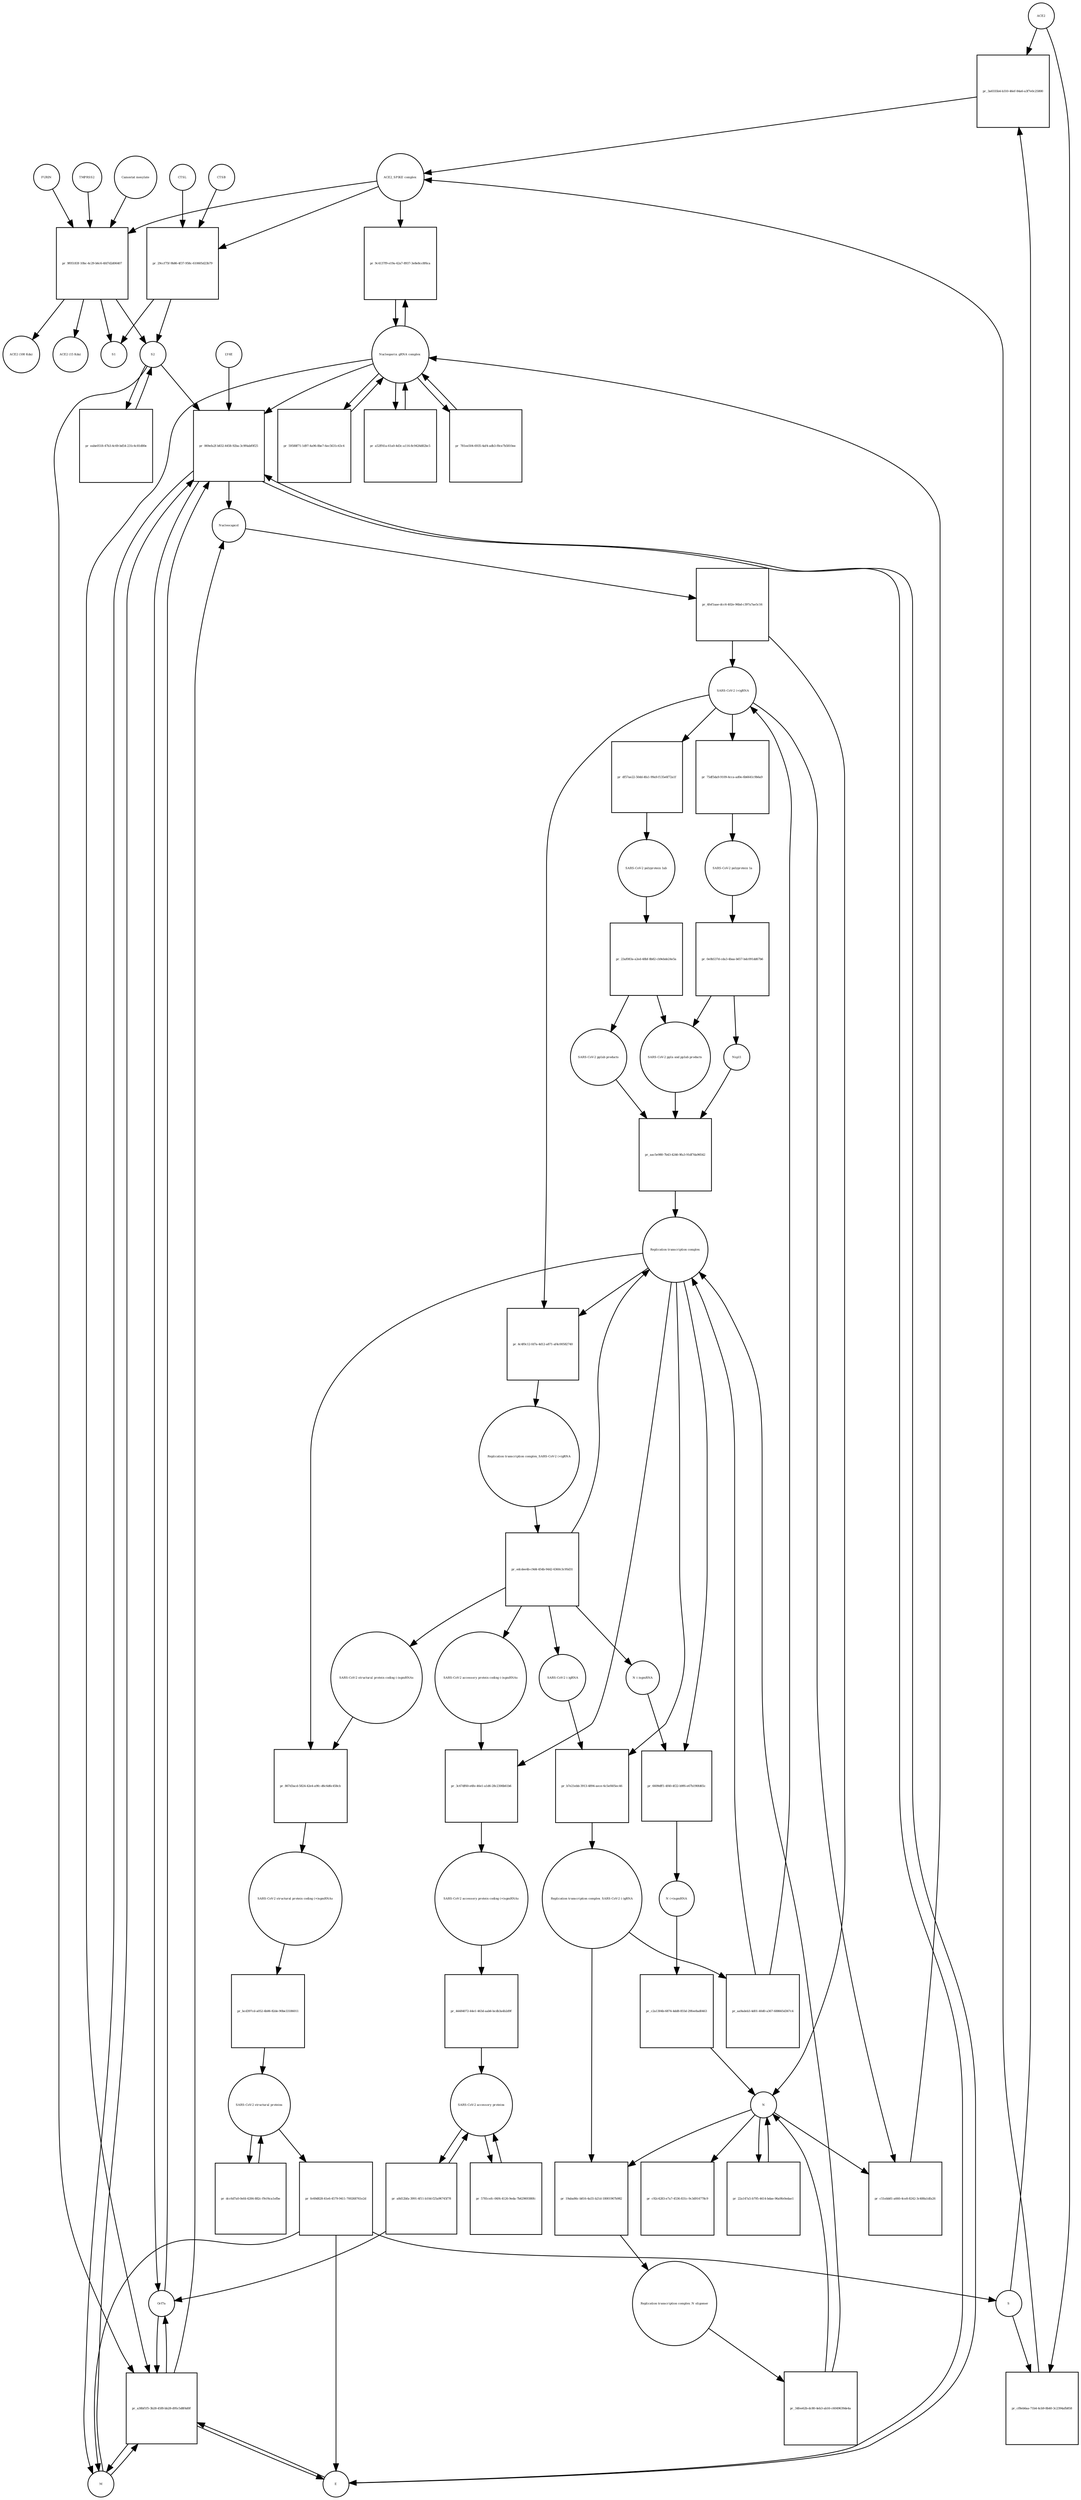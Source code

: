 strict digraph  {
ACE2 [annotation="", bipartite=0, cls=macromolecule, fontsize=4, label=ACE2, shape=circle];
"pr_3a6555b4-b310-46ef-84a6-a3f7e0c25800" [annotation="", bipartite=1, cls=process, fontsize=4, label="pr_3a6555b4-b310-46ef-84a6-a3f7e0c25800", shape=square];
"ACE2_SPIKE complex" [annotation="", bipartite=0, cls=complex, fontsize=4, label="ACE2_SPIKE complex", shape=circle];
S [annotation="", bipartite=0, cls="macromolecule multimer", fontsize=4, label=S, shape=circle];
"Nucleoporin_gRNA complex " [annotation="", bipartite=0, cls=complex, fontsize=4, label="Nucleoporin_gRNA complex ", shape=circle];
"pr_9c4137f9-e19a-42a7-8937-3e8e8cc8f6ca" [annotation="", bipartite=1, cls=process, fontsize=4, label="pr_9c4137f9-e19a-42a7-8937-3e8e8cc8f6ca", shape=square];
"pr_29ccf75f-9b86-4f37-958c-610605d23b79" [annotation="", bipartite=1, cls=process, fontsize=4, label="pr_29ccf75f-9b86-4f37-958c-610605d23b79", shape=square];
S2 [annotation="", bipartite=0, cls=macromolecule, fontsize=4, label=S2, shape=circle];
CTSB [annotation="", bipartite=0, cls=macromolecule, fontsize=4, label=CTSB, shape=circle];
CTSL [annotation="", bipartite=0, cls=macromolecule, fontsize=4, label=CTSL, shape=circle];
S1 [annotation="", bipartite=0, cls=macromolecule, fontsize=4, label=S1, shape=circle];
"pr_cf8eb6aa-71b4-4cb9-8b40-3c2394afb858" [annotation="", bipartite=1, cls=process, fontsize=4, label="pr_cf8eb6aa-71b4-4cb9-8b40-3c2394afb858", shape=square];
"pr_069efa2f-b832-4458-92ba-3c9f4abf0f25" [annotation="", bipartite=1, cls=process, fontsize=4, label="pr_069efa2f-b832-4458-92ba-3c9f4abf0f25", shape=square];
Nucleocapsid [annotation="", bipartite=0, cls=complex, fontsize=4, label=Nucleocapsid, shape=circle];
LY6E [annotation="", bipartite=0, cls=macromolecule, fontsize=4, label=LY6E, shape=circle];
Orf7a [annotation="", bipartite=0, cls=macromolecule, fontsize=4, label=Orf7a, shape=circle];
E [annotation="", bipartite=0, cls=macromolecule, fontsize=4, label=E, shape=circle];
M [annotation="", bipartite=0, cls=macromolecule, fontsize=4, label=M, shape=circle];
"pr_a38bf1f5-3b28-45f8-bb28-d95c5d8f4d0f" [annotation="", bipartite=1, cls=process, fontsize=4, label="pr_a38bf1f5-3b28-45f8-bb28-d95c5d8f4d0f", shape=square];
"pr_4fef1aae-dcc6-402e-96bd-c397a7ae5c16" [annotation="", bipartite=1, cls=process, fontsize=4, label="pr_4fef1aae-dcc6-402e-96bd-c397a7ae5c16", shape=square];
" SARS-CoV-2 (+)gRNA" [annotation="", bipartite=0, cls="nucleic acid feature", fontsize=4, label=" SARS-CoV-2 (+)gRNA", shape=circle];
N [annotation="", bipartite=0, cls="macromolecule multimer", fontsize=4, label=N, shape=circle];
"SARS-CoV-2 polyprotein 1ab" [annotation="", bipartite=0, cls=macromolecule, fontsize=4, label="SARS-CoV-2 polyprotein 1ab", shape=circle];
"pr_23af083a-a2ed-48bf-8b82-cb9ebde24e5a" [annotation="", bipartite=1, cls=process, fontsize=4, label="pr_23af083a-a2ed-48bf-8b82-cb9ebde24e5a", shape=square];
"SARS-CoV-2 pp1a and pp1ab products" [annotation="", bipartite=0, cls=complex, fontsize=4, label="SARS-CoV-2 pp1a and pp1ab products", shape=circle];
"SARS-CoV-2 pp1ab products" [annotation="", bipartite=0, cls=complex, fontsize=4, label="SARS-CoV-2 pp1ab products", shape=circle];
"SARS-CoV-2 polyprotein 1a" [annotation="", bipartite=0, cls=macromolecule, fontsize=4, label="SARS-CoV-2 polyprotein 1a", shape=circle];
"pr_0e0b537d-cda3-4baa-b657-bdc091dd67b6" [annotation="", bipartite=1, cls=process, fontsize=4, label="pr_0e0b537d-cda3-4baa-b657-bdc091dd67b6", shape=square];
Nsp11 [annotation="", bipartite=0, cls=macromolecule, fontsize=4, label=Nsp11, shape=circle];
"pr_59588f71-1d97-4a96-8be7-6ec5631c43c4" [annotation="", bipartite=1, cls=process, fontsize=4, label="pr_59588f71-1d97-4a96-8be7-6ec5631c43c4", shape=square];
"pr_a52ff41a-61a0-4d3c-a116-8c9426d82bc5" [annotation="", bipartite=1, cls=process, fontsize=4, label="pr_a52ff41a-61a0-4d3c-a116-8c9426d82bc5", shape=square];
"SARS-CoV-2 structural proteins" [annotation="", bipartite=0, cls=complex, fontsize=4, label="SARS-CoV-2 structural proteins", shape=circle];
"pr_fe49d828-41e6-4579-9411-700268761e2d" [annotation="", bipartite=1, cls=process, fontsize=4, label="pr_fe49d828-41e6-4579-9411-700268761e2d", shape=square];
"Replication transcription complex_SARS-CoV-2 (-)gRNA" [annotation="", bipartite=0, cls=complex, fontsize=4, label="Replication transcription complex_SARS-CoV-2 (-)gRNA", shape=circle];
"pr_19aba86c-b816-4a55-b21d-18001967b982" [annotation="", bipartite=1, cls=process, fontsize=4, label="pr_19aba86c-b816-4a55-b21d-18001967b982", shape=square];
"Replication transcription complex_N oligomer" [annotation="", bipartite=0, cls=complex, fontsize=4, label="Replication transcription complex_N oligomer", shape=circle];
"pr_c92c4283-e7a7-4536-831c-9c3d914778c9" [annotation="", bipartite=1, cls=process, fontsize=4, label="pr_c92c4283-e7a7-4536-831c-9c3d914778c9", shape=square];
"SARS-CoV-2 accessory proteins" [annotation="", bipartite=0, cls=complex, fontsize=4, label="SARS-CoV-2 accessory proteins", shape=circle];
"pr_5781cefc-06f4-4126-9eda-7b62969380fc" [annotation="", bipartite=1, cls=process, fontsize=4, label="pr_5781cefc-06f4-4126-9eda-7b62969380fc", shape=square];
"pr_dcc6d7a0-0efd-4284-882c-f9cf4ca1efbe" [annotation="", bipartite=1, cls=process, fontsize=4, label="pr_dcc6d7a0-0efd-4284-882c-f9cf4ca1efbe", shape=square];
"pr_34fee62b-dc80-4eb3-ab16-c6049639de4a" [annotation="", bipartite=1, cls=process, fontsize=4, label="pr_34fee62b-dc80-4eb3-ab16-c6049639de4a", shape=square];
"Replication transcription complex" [annotation="", bipartite=0, cls=complex, fontsize=4, label="Replication transcription complex", shape=circle];
"pr_22a147a5-b795-4414-bdae-96a9fe0edae1" [annotation="", bipartite=1, cls=process, fontsize=4, label="pr_22a147a5-b795-4414-bdae-96a9fe0edae1", shape=square];
"pr_aac5e980-7b43-4246-9fa3-91df7da96542" [annotation="", bipartite=1, cls=process, fontsize=4, label="pr_aac5e980-7b43-4246-9fa3-91df7da96542", shape=square];
"SARS-CoV-2 accessory protein coding (-)sgmRNAs" [annotation="", bipartite=0, cls=complex, fontsize=4, label="SARS-CoV-2 accessory protein coding (-)sgmRNAs", shape=circle];
"pr_3c67df60-e6fe-46e1-a1d6-28c2306b61b6" [annotation="", bipartite=1, cls=process, fontsize=4, label="pr_3c67df60-e6fe-46e1-a1d6-28c2306b61b6", shape=square];
"SARS-CoV-2 accessory protein coding (+)sgmRNAs" [annotation="", bipartite=0, cls=complex, fontsize=4, label="SARS-CoV-2 accessory protein coding (+)sgmRNAs", shape=circle];
"SARS-CoV-2 structural protein coding (-)sgmRNAs" [annotation="", bipartite=0, cls=complex, fontsize=4, label="SARS-CoV-2 structural protein coding (-)sgmRNAs", shape=circle];
"pr_867d3acd-5824-42e4-a9fc-d6c6d6c458cb" [annotation="", bipartite=1, cls=process, fontsize=4, label="pr_867d3acd-5824-42e4-a9fc-d6c6d6c458cb", shape=square];
"SARS-CoV-2 structural protein coding (+)sgmRNAs" [annotation="", bipartite=0, cls=complex, fontsize=4, label="SARS-CoV-2 structural protein coding (+)sgmRNAs", shape=circle];
"N (-)sgmRNA" [annotation="", bipartite=0, cls="nucleic acid feature", fontsize=4, label="N (-)sgmRNA", shape=circle];
"pr_6609dff1-4f40-4f22-b9f6-e67b190fd65c" [annotation="", bipartite=1, cls=process, fontsize=4, label="pr_6609dff1-4f40-4f22-b9f6-e67b190fd65c", shape=square];
"N (+)sgmRNA" [annotation="", bipartite=0, cls="nucleic acid feature", fontsize=4, label="N (+)sgmRNA", shape=circle];
"pr_c2a1304b-6874-4dd8-855d-29fee8ad0463" [annotation="", bipartite=1, cls=process, fontsize=4, label="pr_c2a1304b-6874-4dd8-855d-29fee8ad0463", shape=square];
"Replication transcription complex_SARS-CoV-2 (+)gRNA" [annotation="", bipartite=0, cls=complex, fontsize=4, label="Replication transcription complex_SARS-CoV-2 (+)gRNA", shape=circle];
"pr_edcdee4b-c9d4-454b-9442-6360c3c95d31" [annotation="", bipartite=1, cls=process, fontsize=4, label="pr_edcdee4b-c9d4-454b-9442-6360c3c95d31", shape=square];
" SARS-CoV-2 (-)gRNA" [annotation="", bipartite=0, cls="nucleic acid feature", fontsize=4, label=" SARS-CoV-2 (-)gRNA", shape=circle];
"pr_75df5da9-9109-4cca-ad0e-6b6641c9b6a9" [annotation="", bipartite=1, cls=process, fontsize=4, label="pr_75df5da9-9109-4cca-ad0e-6b6641c9b6a9", shape=square];
"pr_df57ae22-50dd-4fa1-99a9-f135e6f72a1f" [annotation="", bipartite=1, cls=process, fontsize=4, label="pr_df57ae22-50dd-4fa1-99a9-f135e6f72a1f", shape=square];
"pr_44484072-44e1-463d-aab6-bcdb3a4b2d9f" [annotation="", bipartite=1, cls=process, fontsize=4, label="pr_44484072-44e1-463d-aab6-bcdb3a4b2d9f", shape=square];
"pr_bcd397cd-a052-4b06-82de-90be33186011" [annotation="", bipartite=1, cls=process, fontsize=4, label="pr_bcd397cd-a052-4b06-82de-90be33186011", shape=square];
"pr_b7e21ebb-3913-4894-aece-6c5ef405ec46" [annotation="", bipartite=1, cls=process, fontsize=4, label="pr_b7e21ebb-3913-4894-aece-6c5ef405ec46", shape=square];
"pr_c51ebb81-a660-4ce8-8242-3c488a1dfa26" [annotation="", bipartite=1, cls=process, fontsize=4, label="pr_c51ebb81-a660-4ce8-8242-3c488a1dfa26", shape=square];
"pr_781ee504-6935-4af4-adb3-f8ce7b5810ee" [annotation="", bipartite=1, cls=process, fontsize=4, label="pr_781ee504-6935-4af4-adb3-f8ce7b5810ee", shape=square];
"pr_a8d12bfa-3991-4f11-b10d-f25a96745f78" [annotation="", bipartite=1, cls=process, fontsize=4, label="pr_a8d12bfa-3991-4f11-b10d-f25a96745f78", shape=square];
"pr_9f05183f-10bc-4c29-b6c6-4fd7d2d06407" [annotation="", bipartite=1, cls=process, fontsize=4, label="pr_9f05183f-10bc-4c29-b6c6-4fd7d2d06407", shape=square];
FURIN [annotation="", bipartite=0, cls=macromolecule, fontsize=4, label=FURIN, shape=circle];
TMPRSS2 [annotation="", bipartite=0, cls=macromolecule, fontsize=4, label=TMPRSS2, shape=circle];
"Camostat mesylate" [annotation="urn_miriam_pubchem.compound_2536", bipartite=0, cls="simple chemical", fontsize=4, label="Camostat mesylate", shape=circle];
"ACE2 (100 Kda)" [annotation="", bipartite=0, cls=macromolecule, fontsize=4, label="ACE2 (100 Kda)", shape=circle];
"ACE2 (15 Kda)" [annotation="", bipartite=0, cls=macromolecule, fontsize=4, label="ACE2 (15 Kda)", shape=circle];
"pr_eabe0518-47b3-4c69-bd54-231c4c81d80e" [annotation="", bipartite=1, cls=process, fontsize=4, label="pr_eabe0518-47b3-4c69-bd54-231c4c81d80e", shape=square];
"pr_4c4f0c12-fd7a-4d12-a871-af4c00582740" [annotation="", bipartite=1, cls=process, fontsize=4, label="pr_4c4f0c12-fd7a-4d12-a871-af4c00582740", shape=square];
"pr_aa9adeb3-4d01-40d0-a367-688665d367c4" [annotation="", bipartite=1, cls=process, fontsize=4, label="pr_aa9adeb3-4d01-40d0-a367-688665d367c4", shape=square];
ACE2 -> "pr_3a6555b4-b310-46ef-84a6-a3f7e0c25800"  [annotation="", interaction_type=consumption];
ACE2 -> "pr_cf8eb6aa-71b4-4cb9-8b40-3c2394afb858"  [annotation="", interaction_type=consumption];
"pr_3a6555b4-b310-46ef-84a6-a3f7e0c25800" -> "ACE2_SPIKE complex"  [annotation="", interaction_type=production];
"ACE2_SPIKE complex" -> "pr_9c4137f9-e19a-42a7-8937-3e8e8cc8f6ca"  [annotation="urn_miriam_pubmed_32142651|urn_miriam_pubmed_32094589", interaction_type=stimulation];
"ACE2_SPIKE complex" -> "pr_29ccf75f-9b86-4f37-958c-610605d23b79"  [annotation="", interaction_type=consumption];
"ACE2_SPIKE complex" -> "pr_9f05183f-10bc-4c29-b6c6-4fd7d2d06407"  [annotation="", interaction_type=consumption];
S -> "pr_3a6555b4-b310-46ef-84a6-a3f7e0c25800"  [annotation="", interaction_type=consumption];
S -> "pr_cf8eb6aa-71b4-4cb9-8b40-3c2394afb858"  [annotation="", interaction_type=consumption];
"Nucleoporin_gRNA complex " -> "pr_9c4137f9-e19a-42a7-8937-3e8e8cc8f6ca"  [annotation="", interaction_type=consumption];
"Nucleoporin_gRNA complex " -> "pr_069efa2f-b832-4458-92ba-3c9f4abf0f25"  [annotation="", interaction_type=consumption];
"Nucleoporin_gRNA complex " -> "pr_a38bf1f5-3b28-45f8-bb28-d95c5d8f4d0f"  [annotation="", interaction_type=consumption];
"Nucleoporin_gRNA complex " -> "pr_59588f71-1d97-4a96-8be7-6ec5631c43c4"  [annotation="", interaction_type=consumption];
"Nucleoporin_gRNA complex " -> "pr_a52ff41a-61a0-4d3c-a116-8c9426d82bc5"  [annotation="", interaction_type=consumption];
"Nucleoporin_gRNA complex " -> "pr_781ee504-6935-4af4-adb3-f8ce7b5810ee"  [annotation="", interaction_type=consumption];
"pr_9c4137f9-e19a-42a7-8937-3e8e8cc8f6ca" -> "Nucleoporin_gRNA complex "  [annotation="", interaction_type=production];
"pr_29ccf75f-9b86-4f37-958c-610605d23b79" -> S2  [annotation="", interaction_type=production];
"pr_29ccf75f-9b86-4f37-958c-610605d23b79" -> S1  [annotation="", interaction_type=production];
S2 -> "pr_069efa2f-b832-4458-92ba-3c9f4abf0f25"  [annotation="urn_miriam_doi_10.1101%2F2020.03.05.979260|urn_miriam_doi_10.1101%2F2020.04.02.021469", interaction_type=stimulation];
S2 -> "pr_a38bf1f5-3b28-45f8-bb28-d95c5d8f4d0f"  [annotation="", interaction_type=stimulation];
S2 -> "pr_eabe0518-47b3-4c69-bd54-231c4c81d80e"  [annotation="", interaction_type=consumption];
CTSB -> "pr_29ccf75f-9b86-4f37-958c-610605d23b79"  [annotation=urn_miriam_pubmed_32142651, interaction_type=catalysis];
CTSL -> "pr_29ccf75f-9b86-4f37-958c-610605d23b79"  [annotation=urn_miriam_pubmed_32142651, interaction_type=catalysis];
"pr_cf8eb6aa-71b4-4cb9-8b40-3c2394afb858" -> "ACE2_SPIKE complex"  [annotation="", interaction_type=production];
"pr_069efa2f-b832-4458-92ba-3c9f4abf0f25" -> Nucleocapsid  [annotation="", interaction_type=production];
"pr_069efa2f-b832-4458-92ba-3c9f4abf0f25" -> Orf7a  [annotation="", interaction_type=production];
"pr_069efa2f-b832-4458-92ba-3c9f4abf0f25" -> E  [annotation="", interaction_type=production];
"pr_069efa2f-b832-4458-92ba-3c9f4abf0f25" -> M  [annotation="", interaction_type=production];
Nucleocapsid -> "pr_4fef1aae-dcc6-402e-96bd-c397a7ae5c16"  [annotation="", interaction_type=consumption];
LY6E -> "pr_069efa2f-b832-4458-92ba-3c9f4abf0f25"  [annotation="urn_miriam_doi_10.1101%2F2020.03.05.979260|urn_miriam_doi_10.1101%2F2020.04.02.021469", interaction_type=inhibition];
Orf7a -> "pr_069efa2f-b832-4458-92ba-3c9f4abf0f25"  [annotation="", interaction_type=consumption];
Orf7a -> "pr_a38bf1f5-3b28-45f8-bb28-d95c5d8f4d0f"  [annotation="", interaction_type=consumption];
E -> "pr_069efa2f-b832-4458-92ba-3c9f4abf0f25"  [annotation="", interaction_type=consumption];
E -> "pr_a38bf1f5-3b28-45f8-bb28-d95c5d8f4d0f"  [annotation="", interaction_type=consumption];
M -> "pr_069efa2f-b832-4458-92ba-3c9f4abf0f25"  [annotation="", interaction_type=consumption];
M -> "pr_a38bf1f5-3b28-45f8-bb28-d95c5d8f4d0f"  [annotation="", interaction_type=consumption];
"pr_a38bf1f5-3b28-45f8-bb28-d95c5d8f4d0f" -> Nucleocapsid  [annotation="", interaction_type=production];
"pr_a38bf1f5-3b28-45f8-bb28-d95c5d8f4d0f" -> E  [annotation="", interaction_type=production];
"pr_a38bf1f5-3b28-45f8-bb28-d95c5d8f4d0f" -> M  [annotation="", interaction_type=production];
"pr_a38bf1f5-3b28-45f8-bb28-d95c5d8f4d0f" -> Orf7a  [annotation="", interaction_type=production];
"pr_4fef1aae-dcc6-402e-96bd-c397a7ae5c16" -> " SARS-CoV-2 (+)gRNA"  [annotation="", interaction_type=production];
"pr_4fef1aae-dcc6-402e-96bd-c397a7ae5c16" -> N  [annotation="", interaction_type=production];
" SARS-CoV-2 (+)gRNA" -> "pr_75df5da9-9109-4cca-ad0e-6b6641c9b6a9"  [annotation="", interaction_type=consumption];
" SARS-CoV-2 (+)gRNA" -> "pr_df57ae22-50dd-4fa1-99a9-f135e6f72a1f"  [annotation="", interaction_type=consumption];
" SARS-CoV-2 (+)gRNA" -> "pr_c51ebb81-a660-4ce8-8242-3c488a1dfa26"  [annotation="", interaction_type=consumption];
" SARS-CoV-2 (+)gRNA" -> "pr_4c4f0c12-fd7a-4d12-a871-af4c00582740"  [annotation="", interaction_type=consumption];
N -> "pr_19aba86c-b816-4a55-b21d-18001967b982"  [annotation="", interaction_type=consumption];
N -> "pr_c92c4283-e7a7-4536-831c-9c3d914778c9"  [annotation="", interaction_type=consumption];
N -> "pr_22a147a5-b795-4414-bdae-96a9fe0edae1"  [annotation="", interaction_type=consumption];
N -> "pr_c51ebb81-a660-4ce8-8242-3c488a1dfa26"  [annotation="", interaction_type=consumption];
"SARS-CoV-2 polyprotein 1ab" -> "pr_23af083a-a2ed-48bf-8b82-cb9ebde24e5a"  [annotation=urn_miriam_pubmed_31226023, interaction_type=catalysis];
"pr_23af083a-a2ed-48bf-8b82-cb9ebde24e5a" -> "SARS-CoV-2 pp1a and pp1ab products"  [annotation="", interaction_type=production];
"pr_23af083a-a2ed-48bf-8b82-cb9ebde24e5a" -> "SARS-CoV-2 pp1ab products"  [annotation="", interaction_type=production];
"SARS-CoV-2 pp1a and pp1ab products" -> "pr_aac5e980-7b43-4246-9fa3-91df7da96542"  [annotation="", interaction_type=consumption];
"SARS-CoV-2 pp1ab products" -> "pr_aac5e980-7b43-4246-9fa3-91df7da96542"  [annotation="", interaction_type=consumption];
"SARS-CoV-2 polyprotein 1a" -> "pr_0e0b537d-cda3-4baa-b657-bdc091dd67b6"  [annotation=urn_miriam_pubmed_31226023, interaction_type=catalysis];
"pr_0e0b537d-cda3-4baa-b657-bdc091dd67b6" -> "SARS-CoV-2 pp1a and pp1ab products"  [annotation="", interaction_type=production];
"pr_0e0b537d-cda3-4baa-b657-bdc091dd67b6" -> Nsp11  [annotation="", interaction_type=production];
Nsp11 -> "pr_aac5e980-7b43-4246-9fa3-91df7da96542"  [annotation="", interaction_type=consumption];
"pr_59588f71-1d97-4a96-8be7-6ec5631c43c4" -> "Nucleoporin_gRNA complex "  [annotation="", interaction_type=production];
"pr_a52ff41a-61a0-4d3c-a116-8c9426d82bc5" -> "Nucleoporin_gRNA complex "  [annotation="", interaction_type=production];
"SARS-CoV-2 structural proteins" -> "pr_fe49d828-41e6-4579-9411-700268761e2d"  [annotation="", interaction_type=consumption];
"SARS-CoV-2 structural proteins" -> "pr_dcc6d7a0-0efd-4284-882c-f9cf4ca1efbe"  [annotation="", interaction_type=consumption];
"pr_fe49d828-41e6-4579-9411-700268761e2d" -> M  [annotation="", interaction_type=production];
"pr_fe49d828-41e6-4579-9411-700268761e2d" -> E  [annotation="", interaction_type=production];
"pr_fe49d828-41e6-4579-9411-700268761e2d" -> S  [annotation="", interaction_type=production];
"Replication transcription complex_SARS-CoV-2 (-)gRNA" -> "pr_19aba86c-b816-4a55-b21d-18001967b982"  [annotation="", interaction_type=consumption];
"Replication transcription complex_SARS-CoV-2 (-)gRNA" -> "pr_aa9adeb3-4d01-40d0-a367-688665d367c4"  [annotation="", interaction_type=consumption];
"pr_19aba86c-b816-4a55-b21d-18001967b982" -> "Replication transcription complex_N oligomer"  [annotation="", interaction_type=production];
"Replication transcription complex_N oligomer" -> "pr_34fee62b-dc80-4eb3-ab16-c6049639de4a"  [annotation="", interaction_type=consumption];
"SARS-CoV-2 accessory proteins" -> "pr_5781cefc-06f4-4126-9eda-7b62969380fc"  [annotation="", interaction_type=consumption];
"SARS-CoV-2 accessory proteins" -> "pr_a8d12bfa-3991-4f11-b10d-f25a96745f78"  [annotation="", interaction_type=consumption];
"pr_5781cefc-06f4-4126-9eda-7b62969380fc" -> "SARS-CoV-2 accessory proteins"  [annotation="", interaction_type=production];
"pr_dcc6d7a0-0efd-4284-882c-f9cf4ca1efbe" -> "SARS-CoV-2 structural proteins"  [annotation="", interaction_type=production];
"pr_34fee62b-dc80-4eb3-ab16-c6049639de4a" -> "Replication transcription complex"  [annotation="", interaction_type=production];
"pr_34fee62b-dc80-4eb3-ab16-c6049639de4a" -> N  [annotation="", interaction_type=production];
"Replication transcription complex" -> "pr_3c67df60-e6fe-46e1-a1d6-28c2306b61b6"  [annotation="", interaction_type="necessary stimulation"];
"Replication transcription complex" -> "pr_867d3acd-5824-42e4-a9fc-d6c6d6c458cb"  [annotation="", interaction_type="necessary stimulation"];
"Replication transcription complex" -> "pr_6609dff1-4f40-4f22-b9f6-e67b190fd65c"  [annotation="", interaction_type="necessary stimulation"];
"Replication transcription complex" -> "pr_b7e21ebb-3913-4894-aece-6c5ef405ec46"  [annotation="", interaction_type=consumption];
"Replication transcription complex" -> "pr_4c4f0c12-fd7a-4d12-a871-af4c00582740"  [annotation="", interaction_type=consumption];
"pr_22a147a5-b795-4414-bdae-96a9fe0edae1" -> N  [annotation="", interaction_type=production];
"pr_aac5e980-7b43-4246-9fa3-91df7da96542" -> "Replication transcription complex"  [annotation="", interaction_type=production];
"SARS-CoV-2 accessory protein coding (-)sgmRNAs" -> "pr_3c67df60-e6fe-46e1-a1d6-28c2306b61b6"  [annotation="", interaction_type=consumption];
"pr_3c67df60-e6fe-46e1-a1d6-28c2306b61b6" -> "SARS-CoV-2 accessory protein coding (+)sgmRNAs"  [annotation="", interaction_type=production];
"SARS-CoV-2 accessory protein coding (+)sgmRNAs" -> "pr_44484072-44e1-463d-aab6-bcdb3a4b2d9f"  [annotation="", interaction_type=consumption];
"SARS-CoV-2 structural protein coding (-)sgmRNAs" -> "pr_867d3acd-5824-42e4-a9fc-d6c6d6c458cb"  [annotation="", interaction_type=consumption];
"pr_867d3acd-5824-42e4-a9fc-d6c6d6c458cb" -> "SARS-CoV-2 structural protein coding (+)sgmRNAs"  [annotation="", interaction_type=production];
"SARS-CoV-2 structural protein coding (+)sgmRNAs" -> "pr_bcd397cd-a052-4b06-82de-90be33186011"  [annotation="", interaction_type=consumption];
"N (-)sgmRNA" -> "pr_6609dff1-4f40-4f22-b9f6-e67b190fd65c"  [annotation="", interaction_type=consumption];
"pr_6609dff1-4f40-4f22-b9f6-e67b190fd65c" -> "N (+)sgmRNA"  [annotation="", interaction_type=production];
"N (+)sgmRNA" -> "pr_c2a1304b-6874-4dd8-855d-29fee8ad0463"  [annotation="", interaction_type=consumption];
"pr_c2a1304b-6874-4dd8-855d-29fee8ad0463" -> N  [annotation="", interaction_type=production];
"Replication transcription complex_SARS-CoV-2 (+)gRNA" -> "pr_edcdee4b-c9d4-454b-9442-6360c3c95d31"  [annotation="", interaction_type=consumption];
"pr_edcdee4b-c9d4-454b-9442-6360c3c95d31" -> " SARS-CoV-2 (-)gRNA"  [annotation="", interaction_type=production];
"pr_edcdee4b-c9d4-454b-9442-6360c3c95d31" -> "SARS-CoV-2 accessory protein coding (-)sgmRNAs"  [annotation="", interaction_type=production];
"pr_edcdee4b-c9d4-454b-9442-6360c3c95d31" -> "SARS-CoV-2 structural protein coding (-)sgmRNAs"  [annotation="", interaction_type=production];
"pr_edcdee4b-c9d4-454b-9442-6360c3c95d31" -> "N (-)sgmRNA"  [annotation="", interaction_type=production];
"pr_edcdee4b-c9d4-454b-9442-6360c3c95d31" -> "Replication transcription complex"  [annotation="", interaction_type=production];
" SARS-CoV-2 (-)gRNA" -> "pr_b7e21ebb-3913-4894-aece-6c5ef405ec46"  [annotation="", interaction_type=consumption];
"pr_75df5da9-9109-4cca-ad0e-6b6641c9b6a9" -> "SARS-CoV-2 polyprotein 1a"  [annotation="", interaction_type=production];
"pr_df57ae22-50dd-4fa1-99a9-f135e6f72a1f" -> "SARS-CoV-2 polyprotein 1ab"  [annotation="", interaction_type=production];
"pr_44484072-44e1-463d-aab6-bcdb3a4b2d9f" -> "SARS-CoV-2 accessory proteins"  [annotation="", interaction_type=production];
"pr_bcd397cd-a052-4b06-82de-90be33186011" -> "SARS-CoV-2 structural proteins"  [annotation="", interaction_type=production];
"pr_b7e21ebb-3913-4894-aece-6c5ef405ec46" -> "Replication transcription complex_SARS-CoV-2 (-)gRNA"  [annotation="", interaction_type=production];
"pr_c51ebb81-a660-4ce8-8242-3c488a1dfa26" -> "Nucleoporin_gRNA complex "  [annotation="", interaction_type=production];
"pr_781ee504-6935-4af4-adb3-f8ce7b5810ee" -> "Nucleoporin_gRNA complex "  [annotation="", interaction_type=production];
"pr_a8d12bfa-3991-4f11-b10d-f25a96745f78" -> "SARS-CoV-2 accessory proteins"  [annotation="", interaction_type=production];
"pr_a8d12bfa-3991-4f11-b10d-f25a96745f78" -> Orf7a  [annotation="", interaction_type=production];
"pr_9f05183f-10bc-4c29-b6c6-4fd7d2d06407" -> S2  [annotation="", interaction_type=production];
"pr_9f05183f-10bc-4c29-b6c6-4fd7d2d06407" -> "ACE2 (100 Kda)"  [annotation="", interaction_type=production];
"pr_9f05183f-10bc-4c29-b6c6-4fd7d2d06407" -> S1  [annotation="", interaction_type=production];
"pr_9f05183f-10bc-4c29-b6c6-4fd7d2d06407" -> "ACE2 (15 Kda)"  [annotation="", interaction_type=production];
FURIN -> "pr_9f05183f-10bc-4c29-b6c6-4fd7d2d06407"  [annotation="", interaction_type=catalysis];
TMPRSS2 -> "pr_9f05183f-10bc-4c29-b6c6-4fd7d2d06407"  [annotation="", interaction_type=catalysis];
"Camostat mesylate" -> "pr_9f05183f-10bc-4c29-b6c6-4fd7d2d06407"  [annotation="", interaction_type=inhibition];
"pr_eabe0518-47b3-4c69-bd54-231c4c81d80e" -> S2  [annotation="", interaction_type=production];
"pr_4c4f0c12-fd7a-4d12-a871-af4c00582740" -> "Replication transcription complex_SARS-CoV-2 (+)gRNA"  [annotation="", interaction_type=production];
"pr_aa9adeb3-4d01-40d0-a367-688665d367c4" -> " SARS-CoV-2 (+)gRNA"  [annotation="", interaction_type=production];
"pr_aa9adeb3-4d01-40d0-a367-688665d367c4" -> "Replication transcription complex"  [annotation="", interaction_type=production];
}
